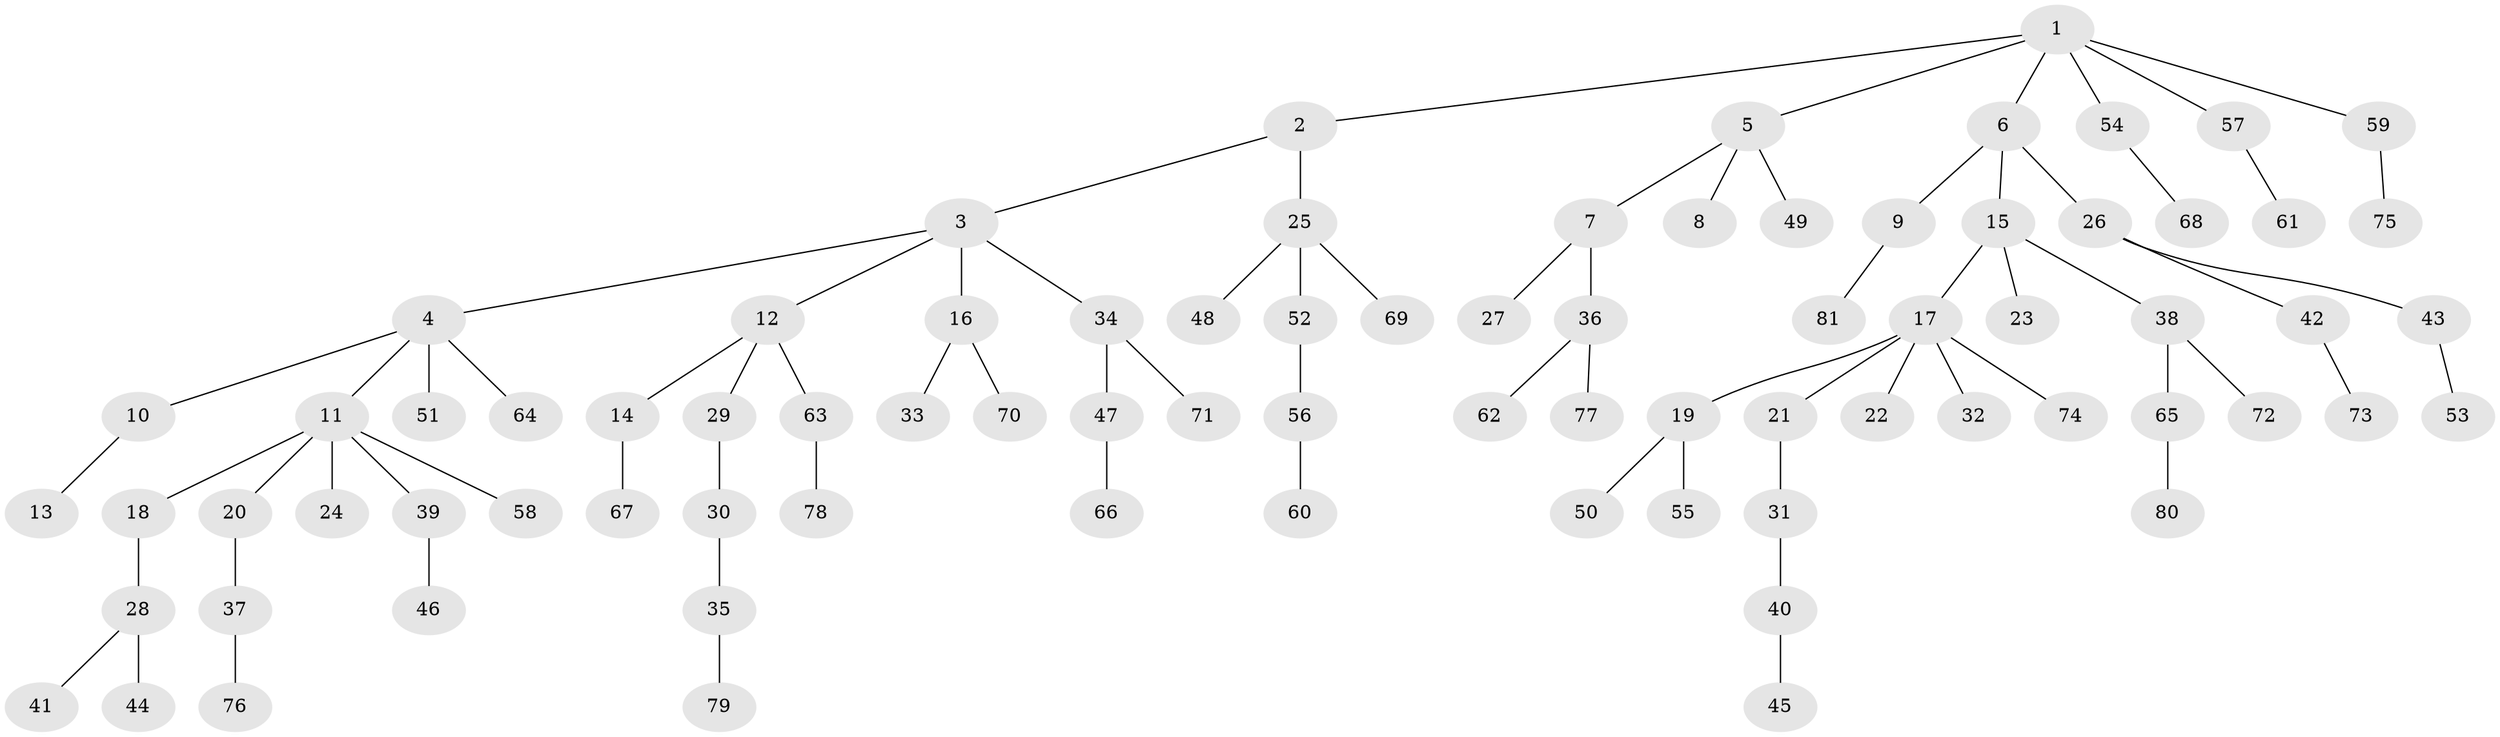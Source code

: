 // Generated by graph-tools (version 1.1) at 2025/15/03/09/25 04:15:39]
// undirected, 81 vertices, 80 edges
graph export_dot {
graph [start="1"]
  node [color=gray90,style=filled];
  1;
  2;
  3;
  4;
  5;
  6;
  7;
  8;
  9;
  10;
  11;
  12;
  13;
  14;
  15;
  16;
  17;
  18;
  19;
  20;
  21;
  22;
  23;
  24;
  25;
  26;
  27;
  28;
  29;
  30;
  31;
  32;
  33;
  34;
  35;
  36;
  37;
  38;
  39;
  40;
  41;
  42;
  43;
  44;
  45;
  46;
  47;
  48;
  49;
  50;
  51;
  52;
  53;
  54;
  55;
  56;
  57;
  58;
  59;
  60;
  61;
  62;
  63;
  64;
  65;
  66;
  67;
  68;
  69;
  70;
  71;
  72;
  73;
  74;
  75;
  76;
  77;
  78;
  79;
  80;
  81;
  1 -- 2;
  1 -- 5;
  1 -- 6;
  1 -- 54;
  1 -- 57;
  1 -- 59;
  2 -- 3;
  2 -- 25;
  3 -- 4;
  3 -- 12;
  3 -- 16;
  3 -- 34;
  4 -- 10;
  4 -- 11;
  4 -- 51;
  4 -- 64;
  5 -- 7;
  5 -- 8;
  5 -- 49;
  6 -- 9;
  6 -- 15;
  6 -- 26;
  7 -- 27;
  7 -- 36;
  9 -- 81;
  10 -- 13;
  11 -- 18;
  11 -- 20;
  11 -- 24;
  11 -- 39;
  11 -- 58;
  12 -- 14;
  12 -- 29;
  12 -- 63;
  14 -- 67;
  15 -- 17;
  15 -- 23;
  15 -- 38;
  16 -- 33;
  16 -- 70;
  17 -- 19;
  17 -- 21;
  17 -- 22;
  17 -- 32;
  17 -- 74;
  18 -- 28;
  19 -- 50;
  19 -- 55;
  20 -- 37;
  21 -- 31;
  25 -- 48;
  25 -- 52;
  25 -- 69;
  26 -- 42;
  26 -- 43;
  28 -- 41;
  28 -- 44;
  29 -- 30;
  30 -- 35;
  31 -- 40;
  34 -- 47;
  34 -- 71;
  35 -- 79;
  36 -- 62;
  36 -- 77;
  37 -- 76;
  38 -- 65;
  38 -- 72;
  39 -- 46;
  40 -- 45;
  42 -- 73;
  43 -- 53;
  47 -- 66;
  52 -- 56;
  54 -- 68;
  56 -- 60;
  57 -- 61;
  59 -- 75;
  63 -- 78;
  65 -- 80;
}
